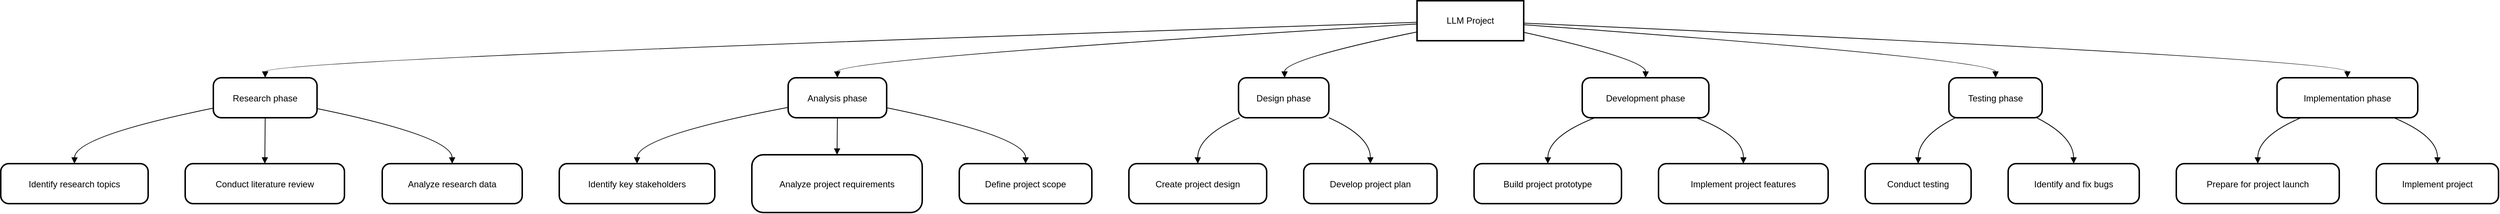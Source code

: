 <mxfile version="26.1.3">
  <diagram name="Page-1" id="XXNaqaqeGqPNM_jXP1sB">
    <mxGraphModel>
      <root>
        <mxCell id="0" />
        <mxCell id="1" parent="0" />
        <mxCell id="2" value="LLM Project" style="whiteSpace=wrap;strokeWidth=2;" vertex="1" parent="1">
          <mxGeometry x="1920" y="8" width="144" height="54" as="geometry" />
        </mxCell>
        <mxCell id="3" value="Research phase" style="rounded=1;arcSize=20;strokeWidth=2" vertex="1" parent="1">
          <mxGeometry x="295" y="112" width="140" height="54" as="geometry" />
        </mxCell>
        <mxCell id="4" value="Analysis phase" style="rounded=1;arcSize=20;strokeWidth=2" vertex="1" parent="1">
          <mxGeometry x="1071" y="112" width="133" height="54" as="geometry" />
        </mxCell>
        <mxCell id="5" value="Design phase" style="rounded=1;arcSize=20;strokeWidth=2" vertex="1" parent="1">
          <mxGeometry x="1679" y="112" width="122" height="54" as="geometry" />
        </mxCell>
        <mxCell id="6" value="Development phase" style="rounded=1;arcSize=20;strokeWidth=2" vertex="1" parent="1">
          <mxGeometry x="2143" y="112" width="171" height="54" as="geometry" />
        </mxCell>
        <mxCell id="7" value="Testing phase" style="rounded=1;arcSize=20;strokeWidth=2" vertex="1" parent="1">
          <mxGeometry x="2638" y="112" width="126" height="54" as="geometry" />
        </mxCell>
        <mxCell id="8" value="Implementation phase" style="rounded=1;arcSize=20;strokeWidth=2" vertex="1" parent="1">
          <mxGeometry x="3081" y="112" width="190" height="54" as="geometry" />
        </mxCell>
        <mxCell id="9" value="Identify research topics" style="rounded=1;arcSize=20;strokeWidth=2" vertex="1" parent="1">
          <mxGeometry x="8" y="228" width="199" height="54" as="geometry" />
        </mxCell>
        <mxCell id="10" value="Conduct literature review" style="rounded=1;arcSize=20;strokeWidth=2" vertex="1" parent="1">
          <mxGeometry x="257" y="228" width="215" height="54" as="geometry" />
        </mxCell>
        <mxCell id="11" value="Analyze research data" style="rounded=1;arcSize=20;strokeWidth=2" vertex="1" parent="1">
          <mxGeometry x="523" y="228" width="189" height="54" as="geometry" />
        </mxCell>
        <mxCell id="12" value="Identify key stakeholders" style="rounded=1;arcSize=20;strokeWidth=2" vertex="1" parent="1">
          <mxGeometry x="762" y="228" width="210" height="54" as="geometry" />
        </mxCell>
        <mxCell id="13" value="Analyze project requirements" style="rounded=1;arcSize=20;strokeWidth=2" vertex="1" parent="1">
          <mxGeometry x="1022" y="216" width="230" height="78" as="geometry" />
        </mxCell>
        <mxCell id="14" value="Define project scope" style="rounded=1;arcSize=20;strokeWidth=2" vertex="1" parent="1">
          <mxGeometry x="1302" y="228" width="179" height="54" as="geometry" />
        </mxCell>
        <mxCell id="15" value="Create project design" style="rounded=1;arcSize=20;strokeWidth=2" vertex="1" parent="1">
          <mxGeometry x="1531" y="228" width="186" height="54" as="geometry" />
        </mxCell>
        <mxCell id="16" value="Develop project plan" style="rounded=1;arcSize=20;strokeWidth=2" vertex="1" parent="1">
          <mxGeometry x="1767" y="228" width="180" height="54" as="geometry" />
        </mxCell>
        <mxCell id="17" value="Build project prototype" style="rounded=1;arcSize=20;strokeWidth=2" vertex="1" parent="1">
          <mxGeometry x="1997" y="228" width="199" height="54" as="geometry" />
        </mxCell>
        <mxCell id="18" value="Implement project features" style="rounded=1;arcSize=20;strokeWidth=2" vertex="1" parent="1">
          <mxGeometry x="2246" y="228" width="229" height="54" as="geometry" />
        </mxCell>
        <mxCell id="19" value="Conduct testing" style="rounded=1;arcSize=20;strokeWidth=2" vertex="1" parent="1">
          <mxGeometry x="2525" y="228" width="143" height="54" as="geometry" />
        </mxCell>
        <mxCell id="20" value="Identify and fix bugs" style="rounded=1;arcSize=20;strokeWidth=2" vertex="1" parent="1">
          <mxGeometry x="2718" y="228" width="177" height="54" as="geometry" />
        </mxCell>
        <mxCell id="21" value="Prepare for project launch" style="rounded=1;arcSize=20;strokeWidth=2" vertex="1" parent="1">
          <mxGeometry x="2945" y="228" width="220" height="54" as="geometry" />
        </mxCell>
        <mxCell id="22" value="Implement project" style="rounded=1;arcSize=20;strokeWidth=2" vertex="1" parent="1">
          <mxGeometry x="3215" y="228" width="165" height="54" as="geometry" />
        </mxCell>
        <mxCell id="23" value="" style="curved=1;startArrow=none;endArrow=block;exitX=0;exitY=0.54;entryX=0.5;entryY=0;" edge="1" parent="1" source="2" target="3">
          <mxGeometry relative="1" as="geometry">
            <Array as="points">
              <mxPoint x="365" y="87" />
            </Array>
          </mxGeometry>
        </mxCell>
        <mxCell id="24" value="" style="curved=1;startArrow=none;endArrow=block;exitX=0;exitY=0.58;entryX=0.5;entryY=0;" edge="1" parent="1" source="2" target="4">
          <mxGeometry relative="1" as="geometry">
            <Array as="points">
              <mxPoint x="1137" y="87" />
            </Array>
          </mxGeometry>
        </mxCell>
        <mxCell id="25" value="" style="curved=1;startArrow=none;endArrow=block;exitX=0;exitY=0.78;entryX=0.51;entryY=0;" edge="1" parent="1" source="2" target="5">
          <mxGeometry relative="1" as="geometry">
            <Array as="points">
              <mxPoint x="1741" y="87" />
            </Array>
          </mxGeometry>
        </mxCell>
        <mxCell id="26" value="" style="curved=1;startArrow=none;endArrow=block;exitX=1;exitY=0.79;entryX=0.5;entryY=0;" edge="1" parent="1" source="2" target="6">
          <mxGeometry relative="1" as="geometry">
            <Array as="points">
              <mxPoint x="2229" y="87" />
            </Array>
          </mxGeometry>
        </mxCell>
        <mxCell id="27" value="" style="curved=1;startArrow=none;endArrow=block;exitX=1;exitY=0.6;entryX=0.5;entryY=0;" edge="1" parent="1" source="2" target="7">
          <mxGeometry relative="1" as="geometry">
            <Array as="points">
              <mxPoint x="2701" y="87" />
            </Array>
          </mxGeometry>
        </mxCell>
        <mxCell id="28" value="" style="curved=1;startArrow=none;endArrow=block;exitX=1;exitY=0.56;entryX=0.5;entryY=0;" edge="1" parent="1" source="2" target="8">
          <mxGeometry relative="1" as="geometry">
            <Array as="points">
              <mxPoint x="3176" y="87" />
            </Array>
          </mxGeometry>
        </mxCell>
        <mxCell id="29" value="" style="curved=1;startArrow=none;endArrow=block;exitX=0;exitY=0.76;entryX=0.5;entryY=0;" edge="1" parent="1" source="3" target="9">
          <mxGeometry relative="1" as="geometry">
            <Array as="points">
              <mxPoint x="108" y="191" />
            </Array>
          </mxGeometry>
        </mxCell>
        <mxCell id="30" value="" style="curved=1;startArrow=none;endArrow=block;exitX=0.5;exitY=1;entryX=0.5;entryY=0;" edge="1" parent="1" source="3" target="10">
          <mxGeometry relative="1" as="geometry">
            <Array as="points" />
          </mxGeometry>
        </mxCell>
        <mxCell id="31" value="" style="curved=1;startArrow=none;endArrow=block;exitX=1;exitY=0.77;entryX=0.5;entryY=0;" edge="1" parent="1" source="3" target="11">
          <mxGeometry relative="1" as="geometry">
            <Array as="points">
              <mxPoint x="617" y="191" />
            </Array>
          </mxGeometry>
        </mxCell>
        <mxCell id="32" value="" style="curved=1;startArrow=none;endArrow=block;exitX=0;exitY=0.74;entryX=0.5;entryY=0;" edge="1" parent="1" source="4" target="12">
          <mxGeometry relative="1" as="geometry">
            <Array as="points">
              <mxPoint x="867" y="191" />
            </Array>
          </mxGeometry>
        </mxCell>
        <mxCell id="33" value="" style="curved=1;startArrow=none;endArrow=block;exitX=0.5;exitY=1;entryX=0.5;entryY=0;" edge="1" parent="1" source="4" target="13">
          <mxGeometry relative="1" as="geometry">
            <Array as="points" />
          </mxGeometry>
        </mxCell>
        <mxCell id="34" value="" style="curved=1;startArrow=none;endArrow=block;exitX=1;exitY=0.75;entryX=0.5;entryY=0;" edge="1" parent="1" source="4" target="14">
          <mxGeometry relative="1" as="geometry">
            <Array as="points">
              <mxPoint x="1392" y="191" />
            </Array>
          </mxGeometry>
        </mxCell>
        <mxCell id="35" value="" style="curved=1;startArrow=none;endArrow=block;exitX=0.01;exitY=1;entryX=0.5;entryY=0;" edge="1" parent="1" source="5" target="15">
          <mxGeometry relative="1" as="geometry">
            <Array as="points">
              <mxPoint x="1624" y="191" />
            </Array>
          </mxGeometry>
        </mxCell>
        <mxCell id="36" value="" style="curved=1;startArrow=none;endArrow=block;exitX=1;exitY=1;entryX=0.5;entryY=0;" edge="1" parent="1" source="5" target="16">
          <mxGeometry relative="1" as="geometry">
            <Array as="points">
              <mxPoint x="1857" y="191" />
            </Array>
          </mxGeometry>
        </mxCell>
        <mxCell id="37" value="" style="curved=1;startArrow=none;endArrow=block;exitX=0.1;exitY=1;entryX=0.5;entryY=0;" edge="1" parent="1" source="6" target="17">
          <mxGeometry relative="1" as="geometry">
            <Array as="points">
              <mxPoint x="2097" y="191" />
            </Array>
          </mxGeometry>
        </mxCell>
        <mxCell id="38" value="" style="curved=1;startArrow=none;endArrow=block;exitX=0.9;exitY=1;entryX=0.5;entryY=0;" edge="1" parent="1" source="6" target="18">
          <mxGeometry relative="1" as="geometry">
            <Array as="points">
              <mxPoint x="2361" y="191" />
            </Array>
          </mxGeometry>
        </mxCell>
        <mxCell id="39" value="" style="curved=1;startArrow=none;endArrow=block;exitX=0.07;exitY=1;entryX=0.5;entryY=0;" edge="1" parent="1" source="7" target="19">
          <mxGeometry relative="1" as="geometry">
            <Array as="points">
              <mxPoint x="2597" y="191" />
            </Array>
          </mxGeometry>
        </mxCell>
        <mxCell id="40" value="" style="curved=1;startArrow=none;endArrow=block;exitX=0.94;exitY=1;entryX=0.5;entryY=0;" edge="1" parent="1" source="7" target="20">
          <mxGeometry relative="1" as="geometry">
            <Array as="points">
              <mxPoint x="2806" y="191" />
            </Array>
          </mxGeometry>
        </mxCell>
        <mxCell id="41" value="" style="curved=1;startArrow=none;endArrow=block;exitX=0.17;exitY=1;entryX=0.5;entryY=0;" edge="1" parent="1" source="8" target="21">
          <mxGeometry relative="1" as="geometry">
            <Array as="points">
              <mxPoint x="3055" y="191" />
            </Array>
          </mxGeometry>
        </mxCell>
        <mxCell id="42" value="" style="curved=1;startArrow=none;endArrow=block;exitX=0.83;exitY=1;entryX=0.5;entryY=0;" edge="1" parent="1" source="8" target="22">
          <mxGeometry relative="1" as="geometry">
            <Array as="points">
              <mxPoint x="3298" y="191" />
            </Array>
          </mxGeometry>
        </mxCell>
      </root>
    </mxGraphModel>
  </diagram>
</mxfile>
